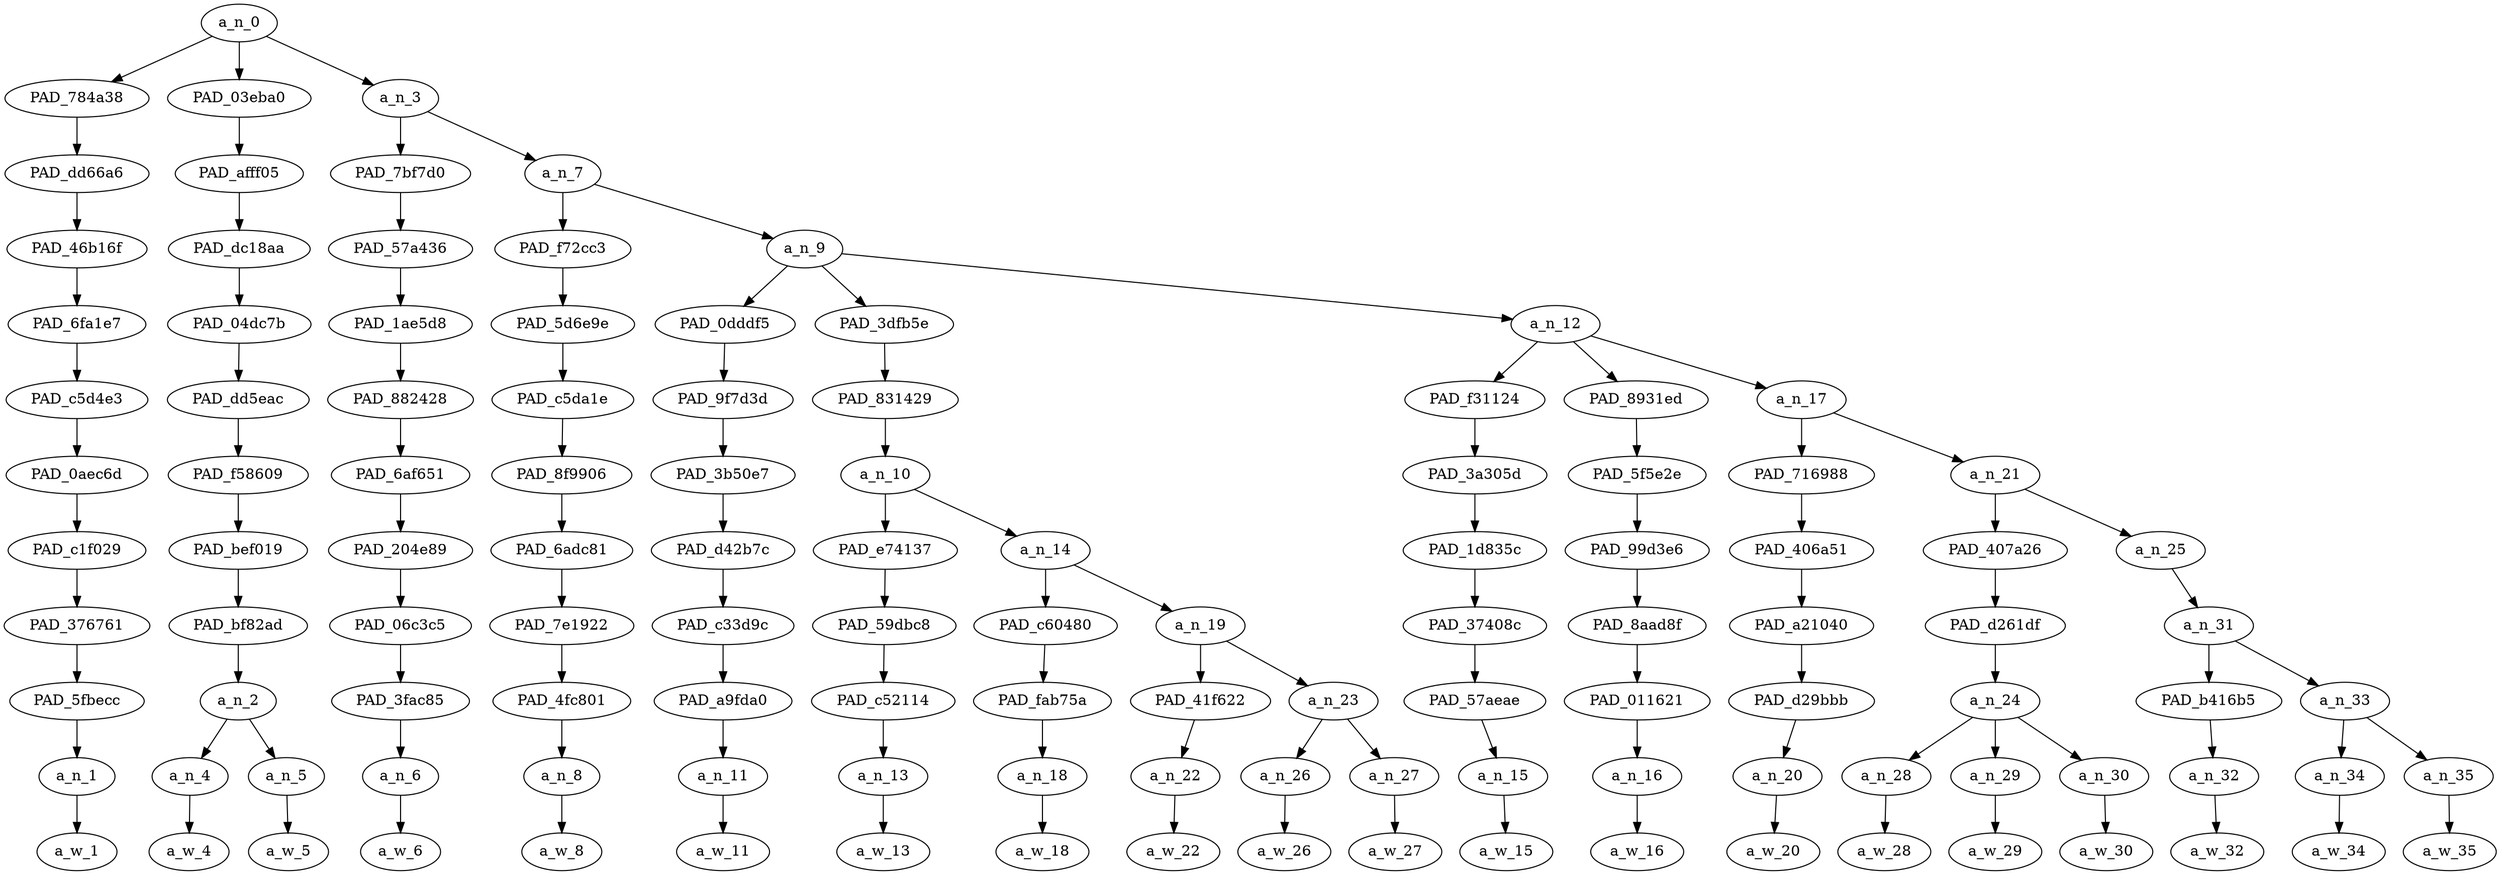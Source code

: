 strict digraph "" {
	a_n_0	[div_dir=1,
		index=0,
		level=11,
		pos="2.125,11!",
		text_span="[0, 1, 2, 3, 4, 5, 6, 7, 8, 9, 10, 11, 12, 13, 14, 15, 16, 17, 18, 19]",
		value=1.00000003];
	PAD_784a38	[div_dir=-1,
		index=0,
		level=10,
		pos="0.0,10!",
		text_span="[0]",
		value=0.03966807];
	a_n_0 -> PAD_784a38;
	PAD_03eba0	[div_dir=-1,
		index=1,
		level=10,
		pos="1.5,10!",
		text_span="[1, 2]",
		value=0.10001734];
	a_n_0 -> PAD_03eba0;
	a_n_3	[div_dir=1,
		index=2,
		level=10,
		pos="4.875,10!",
		text_span="[3, 4, 5, 6, 7, 8, 9, 10, 11, 12, 13, 14, 15, 16, 17, 18, 19]",
		value=0.86004135];
	a_n_0 -> a_n_3;
	PAD_dd66a6	[div_dir=-1,
		index=0,
		level=9,
		pos="0.0,9!",
		text_span="[0]",
		value=0.03966807];
	PAD_784a38 -> PAD_dd66a6;
	PAD_46b16f	[div_dir=-1,
		index=0,
		level=8,
		pos="0.0,8!",
		text_span="[0]",
		value=0.03966807];
	PAD_dd66a6 -> PAD_46b16f;
	PAD_6fa1e7	[div_dir=-1,
		index=0,
		level=7,
		pos="0.0,7!",
		text_span="[0]",
		value=0.03966807];
	PAD_46b16f -> PAD_6fa1e7;
	PAD_c5d4e3	[div_dir=-1,
		index=0,
		level=6,
		pos="0.0,6!",
		text_span="[0]",
		value=0.03966807];
	PAD_6fa1e7 -> PAD_c5d4e3;
	PAD_0aec6d	[div_dir=-1,
		index=0,
		level=5,
		pos="0.0,5!",
		text_span="[0]",
		value=0.03966807];
	PAD_c5d4e3 -> PAD_0aec6d;
	PAD_c1f029	[div_dir=-1,
		index=0,
		level=4,
		pos="0.0,4!",
		text_span="[0]",
		value=0.03966807];
	PAD_0aec6d -> PAD_c1f029;
	PAD_376761	[div_dir=-1,
		index=0,
		level=3,
		pos="0.0,3!",
		text_span="[0]",
		value=0.03966807];
	PAD_c1f029 -> PAD_376761;
	PAD_5fbecc	[div_dir=-1,
		index=0,
		level=2,
		pos="0.0,2!",
		text_span="[0]",
		value=0.03966807];
	PAD_376761 -> PAD_5fbecc;
	a_n_1	[div_dir=-1,
		index=0,
		level=1,
		pos="0.0,1!",
		text_span="[0]",
		value=0.03966807];
	PAD_5fbecc -> a_n_1;
	a_w_1	[div_dir=0,
		index=0,
		level=0,
		pos="0,0!",
		text_span="[0]",
		value="<user>"];
	a_n_1 -> a_w_1;
	PAD_afff05	[div_dir=-1,
		index=1,
		level=9,
		pos="1.5,9!",
		text_span="[1, 2]",
		value=0.10001734];
	PAD_03eba0 -> PAD_afff05;
	PAD_dc18aa	[div_dir=-1,
		index=1,
		level=8,
		pos="1.5,8!",
		text_span="[1, 2]",
		value=0.10001734];
	PAD_afff05 -> PAD_dc18aa;
	PAD_04dc7b	[div_dir=-1,
		index=1,
		level=7,
		pos="1.5,7!",
		text_span="[1, 2]",
		value=0.10001734];
	PAD_dc18aa -> PAD_04dc7b;
	PAD_dd5eac	[div_dir=-1,
		index=1,
		level=6,
		pos="1.5,6!",
		text_span="[1, 2]",
		value=0.10001734];
	PAD_04dc7b -> PAD_dd5eac;
	PAD_f58609	[div_dir=-1,
		index=1,
		level=5,
		pos="1.5,5!",
		text_span="[1, 2]",
		value=0.10001734];
	PAD_dd5eac -> PAD_f58609;
	PAD_bef019	[div_dir=-1,
		index=1,
		level=4,
		pos="1.5,4!",
		text_span="[1, 2]",
		value=0.10001734];
	PAD_f58609 -> PAD_bef019;
	PAD_bf82ad	[div_dir=-1,
		index=1,
		level=3,
		pos="1.5,3!",
		text_span="[1, 2]",
		value=0.10001734];
	PAD_bef019 -> PAD_bf82ad;
	a_n_2	[div_dir=-1,
		index=1,
		level=2,
		pos="1.5,2!",
		text_span="[1, 2]",
		value=0.10001734];
	PAD_bf82ad -> a_n_2;
	a_n_4	[div_dir=-1,
		index=1,
		level=1,
		pos="1.0,1!",
		text_span="[1]",
		value=0.04910982];
	a_n_2 -> a_n_4;
	a_n_5	[div_dir=1,
		index=2,
		level=1,
		pos="2.0,1!",
		text_span="[2]",
		value=0.05063614];
	a_n_2 -> a_n_5;
	a_w_4	[div_dir=0,
		index=1,
		level=0,
		pos="1,0!",
		text_span="[1]",
		value=my];
	a_n_4 -> a_w_4;
	a_w_5	[div_dir=0,
		index=2,
		level=0,
		pos="2,0!",
		text_span="[2]",
		value=guess];
	a_n_5 -> a_w_5;
	PAD_7bf7d0	[div_dir=-1,
		index=2,
		level=9,
		pos="3.0,9!",
		text_span="[3]",
		value=0.03350921];
	a_n_3 -> PAD_7bf7d0;
	a_n_7	[div_dir=1,
		index=3,
		level=9,
		pos="6.75,9!",
		text_span="[4, 5, 6, 7, 8, 9, 10, 11, 12, 13, 14, 15, 16, 17, 18, 19]",
		value=0.82615083];
	a_n_3 -> a_n_7;
	PAD_57a436	[div_dir=-1,
		index=2,
		level=8,
		pos="3.0,8!",
		text_span="[3]",
		value=0.03350921];
	PAD_7bf7d0 -> PAD_57a436;
	PAD_1ae5d8	[div_dir=-1,
		index=2,
		level=7,
		pos="3.0,7!",
		text_span="[3]",
		value=0.03350921];
	PAD_57a436 -> PAD_1ae5d8;
	PAD_882428	[div_dir=-1,
		index=2,
		level=6,
		pos="3.0,6!",
		text_span="[3]",
		value=0.03350921];
	PAD_1ae5d8 -> PAD_882428;
	PAD_6af651	[div_dir=-1,
		index=2,
		level=5,
		pos="3.0,5!",
		text_span="[3]",
		value=0.03350921];
	PAD_882428 -> PAD_6af651;
	PAD_204e89	[div_dir=-1,
		index=2,
		level=4,
		pos="3.0,4!",
		text_span="[3]",
		value=0.03350921];
	PAD_6af651 -> PAD_204e89;
	PAD_06c3c5	[div_dir=-1,
		index=2,
		level=3,
		pos="3.0,3!",
		text_span="[3]",
		value=0.03350921];
	PAD_204e89 -> PAD_06c3c5;
	PAD_3fac85	[div_dir=-1,
		index=2,
		level=2,
		pos="3.0,2!",
		text_span="[3]",
		value=0.03350921];
	PAD_06c3c5 -> PAD_3fac85;
	a_n_6	[div_dir=-1,
		index=3,
		level=1,
		pos="3.0,1!",
		text_span="[3]",
		value=0.03350921];
	PAD_3fac85 -> a_n_6;
	a_w_6	[div_dir=0,
		index=3,
		level=0,
		pos="3,0!",
		text_span="[3]",
		value=is];
	a_n_6 -> a_w_6;
	PAD_f72cc3	[div_dir=1,
		index=3,
		level=8,
		pos="4.0,8!",
		text_span="[4]",
		value=0.02411607];
	a_n_7 -> PAD_f72cc3;
	a_n_9	[div_dir=1,
		index=4,
		level=8,
		pos="9.5,8!",
		text_span="[5, 6, 7, 8, 9, 10, 11, 12, 13, 14, 15, 16, 17, 18, 19]",
		value=0.80161441];
	a_n_7 -> a_n_9;
	PAD_5d6e9e	[div_dir=1,
		index=3,
		level=7,
		pos="4.0,7!",
		text_span="[4]",
		value=0.02411607];
	PAD_f72cc3 -> PAD_5d6e9e;
	PAD_c5da1e	[div_dir=1,
		index=3,
		level=6,
		pos="4.0,6!",
		text_span="[4]",
		value=0.02411607];
	PAD_5d6e9e -> PAD_c5da1e;
	PAD_8f9906	[div_dir=1,
		index=3,
		level=5,
		pos="4.0,5!",
		text_span="[4]",
		value=0.02411607];
	PAD_c5da1e -> PAD_8f9906;
	PAD_6adc81	[div_dir=1,
		index=3,
		level=4,
		pos="4.0,4!",
		text_span="[4]",
		value=0.02411607];
	PAD_8f9906 -> PAD_6adc81;
	PAD_7e1922	[div_dir=1,
		index=3,
		level=3,
		pos="4.0,3!",
		text_span="[4]",
		value=0.02411607];
	PAD_6adc81 -> PAD_7e1922;
	PAD_4fc801	[div_dir=1,
		index=3,
		level=2,
		pos="4.0,2!",
		text_span="[4]",
		value=0.02411607];
	PAD_7e1922 -> PAD_4fc801;
	a_n_8	[div_dir=1,
		index=4,
		level=1,
		pos="4.0,1!",
		text_span="[4]",
		value=0.02411607];
	PAD_4fc801 -> a_n_8;
	a_w_8	[div_dir=0,
		index=4,
		level=0,
		pos="4,0!",
		text_span="[4]",
		value=that];
	a_n_8 -> a_w_8;
	PAD_0dddf5	[div_dir=1,
		index=5,
		level=7,
		pos="10.0,7!",
		text_span="[10]",
		value=0.02891123];
	a_n_9 -> PAD_0dddf5;
	PAD_3dfb5e	[div_dir=1,
		index=4,
		level=7,
		pos="5.9375,7!",
		text_span="[5, 6, 7, 8, 9]",
		value=0.20874927];
	a_n_9 -> PAD_3dfb5e;
	a_n_12	[div_dir=1,
		index=6,
		level=7,
		pos="12.5625,7!",
		text_span="[11, 12, 13, 14, 15, 16, 17, 18, 19]",
		value=0.56352531];
	a_n_9 -> a_n_12;
	PAD_9f7d3d	[div_dir=1,
		index=5,
		level=6,
		pos="10.0,6!",
		text_span="[10]",
		value=0.02891123];
	PAD_0dddf5 -> PAD_9f7d3d;
	PAD_3b50e7	[div_dir=1,
		index=5,
		level=5,
		pos="10.0,5!",
		text_span="[10]",
		value=0.02891123];
	PAD_9f7d3d -> PAD_3b50e7;
	PAD_d42b7c	[div_dir=1,
		index=6,
		level=4,
		pos="10.0,4!",
		text_span="[10]",
		value=0.02891123];
	PAD_3b50e7 -> PAD_d42b7c;
	PAD_c33d9c	[div_dir=1,
		index=7,
		level=3,
		pos="10.0,3!",
		text_span="[10]",
		value=0.02891123];
	PAD_d42b7c -> PAD_c33d9c;
	PAD_a9fda0	[div_dir=1,
		index=8,
		level=2,
		pos="10.0,2!",
		text_span="[10]",
		value=0.02891123];
	PAD_c33d9c -> PAD_a9fda0;
	a_n_11	[div_dir=1,
		index=10,
		level=1,
		pos="10.0,1!",
		text_span="[10]",
		value=0.02891123];
	PAD_a9fda0 -> a_n_11;
	a_w_11	[div_dir=0,
		index=10,
		level=0,
		pos="10,0!",
		text_span="[10]",
		value=she1];
	a_n_11 -> a_w_11;
	PAD_831429	[div_dir=1,
		index=4,
		level=6,
		pos="5.9375,6!",
		text_span="[5, 6, 7, 8, 9]",
		value=0.20874927];
	PAD_3dfb5e -> PAD_831429;
	a_n_10	[div_dir=1,
		index=4,
		level=5,
		pos="5.9375,5!",
		text_span="[5, 6, 7, 8, 9]",
		value=0.20874927];
	PAD_831429 -> a_n_10;
	PAD_e74137	[div_dir=1,
		index=4,
		level=4,
		pos="5.0,4!",
		text_span="[5]",
		value=0.02396744];
	a_n_10 -> PAD_e74137;
	a_n_14	[div_dir=1,
		index=5,
		level=4,
		pos="6.875,4!",
		text_span="[6, 7, 8, 9]",
		value=0.18459237];
	a_n_10 -> a_n_14;
	PAD_59dbc8	[div_dir=1,
		index=4,
		level=3,
		pos="5.0,3!",
		text_span="[5]",
		value=0.02396744];
	PAD_e74137 -> PAD_59dbc8;
	PAD_c52114	[div_dir=1,
		index=4,
		level=2,
		pos="5.0,2!",
		text_span="[5]",
		value=0.02396744];
	PAD_59dbc8 -> PAD_c52114;
	a_n_13	[div_dir=1,
		index=5,
		level=1,
		pos="5.0,1!",
		text_span="[5]",
		value=0.02396744];
	PAD_c52114 -> a_n_13;
	a_w_13	[div_dir=0,
		index=5,
		level=0,
		pos="5,0!",
		text_span="[5]",
		value=if];
	a_n_13 -> a_w_13;
	PAD_c60480	[div_dir=1,
		index=5,
		level=3,
		pos="6.0,3!",
		text_span="[6]",
		value=0.02702109];
	a_n_14 -> PAD_c60480;
	a_n_19	[div_dir=1,
		index=6,
		level=3,
		pos="7.75,3!",
		text_span="[7, 8, 9]",
		value=0.15737956];
	a_n_14 -> a_n_19;
	PAD_fab75a	[div_dir=1,
		index=5,
		level=2,
		pos="6.0,2!",
		text_span="[6]",
		value=0.02702109];
	PAD_c60480 -> PAD_fab75a;
	a_n_18	[div_dir=1,
		index=6,
		level=1,
		pos="6.0,1!",
		text_span="[6]",
		value=0.02702109];
	PAD_fab75a -> a_n_18;
	a_w_18	[div_dir=0,
		index=6,
		level=0,
		pos="6,0!",
		text_span="[6]",
		value=she];
	a_n_18 -> a_w_18;
	PAD_41f622	[div_dir=1,
		index=6,
		level=2,
		pos="7.0,2!",
		text_span="[7]",
		value=0.02593275];
	a_n_19 -> PAD_41f622;
	a_n_23	[div_dir=1,
		index=7,
		level=2,
		pos="8.5,2!",
		text_span="[8, 9]",
		value=0.13128337];
	a_n_19 -> a_n_23;
	a_n_22	[div_dir=1,
		index=7,
		level=1,
		pos="7.0,1!",
		text_span="[7]",
		value=0.02593275];
	PAD_41f622 -> a_n_22;
	a_w_22	[div_dir=0,
		index=7,
		level=0,
		pos="7,0!",
		text_span="[7]",
		value=did];
	a_n_22 -> a_w_22;
	a_n_26	[div_dir=1,
		index=8,
		level=1,
		pos="8.0,1!",
		text_span="[8]",
		value=0.04173825];
	a_n_23 -> a_n_26;
	a_n_27	[div_dir=-1,
		index=9,
		level=1,
		pos="9.0,1!",
		text_span="[9]",
		value=0.08936738];
	a_n_23 -> a_n_27;
	a_w_26	[div_dir=0,
		index=8,
		level=0,
		pos="8,0!",
		text_span="[8]",
		value=get];
	a_n_26 -> a_w_26;
	a_w_27	[div_dir=0,
		index=9,
		level=0,
		pos="9,0!",
		text_span="[9]",
		value=raped];
	a_n_27 -> a_w_27;
	PAD_f31124	[div_dir=1,
		index=6,
		level=6,
		pos="11.0,6!",
		text_span="[11]",
		value=0.02998183];
	a_n_12 -> PAD_f31124;
	PAD_8931ed	[div_dir=1,
		index=7,
		level=6,
		pos="12.0,6!",
		text_span="[12]",
		value=0.03079723];
	a_n_12 -> PAD_8931ed;
	a_n_17	[div_dir=1,
		index=8,
		level=6,
		pos="14.6875,6!",
		text_span="[13, 14, 15, 16, 17, 18, 19]",
		value=0.50234719];
	a_n_12 -> a_n_17;
	PAD_3a305d	[div_dir=1,
		index=6,
		level=5,
		pos="11.0,5!",
		text_span="[11]",
		value=0.02998183];
	PAD_f31124 -> PAD_3a305d;
	PAD_1d835c	[div_dir=1,
		index=7,
		level=4,
		pos="11.0,4!",
		text_span="[11]",
		value=0.02998183];
	PAD_3a305d -> PAD_1d835c;
	PAD_37408c	[div_dir=1,
		index=8,
		level=3,
		pos="11.0,3!",
		text_span="[11]",
		value=0.02998183];
	PAD_1d835c -> PAD_37408c;
	PAD_57aeae	[div_dir=1,
		index=9,
		level=2,
		pos="11.0,2!",
		text_span="[11]",
		value=0.02998183];
	PAD_37408c -> PAD_57aeae;
	a_n_15	[div_dir=1,
		index=11,
		level=1,
		pos="11.0,1!",
		text_span="[11]",
		value=0.02998183];
	PAD_57aeae -> a_n_15;
	a_w_15	[div_dir=0,
		index=11,
		level=0,
		pos="11,0!",
		text_span="[11]",
		value=would];
	a_n_15 -> a_w_15;
	PAD_5f5e2e	[div_dir=1,
		index=7,
		level=5,
		pos="12.0,5!",
		text_span="[12]",
		value=0.03079723];
	PAD_8931ed -> PAD_5f5e2e;
	PAD_99d3e6	[div_dir=1,
		index=8,
		level=4,
		pos="12.0,4!",
		text_span="[12]",
		value=0.03079723];
	PAD_5f5e2e -> PAD_99d3e6;
	PAD_8aad8f	[div_dir=1,
		index=9,
		level=3,
		pos="12.0,3!",
		text_span="[12]",
		value=0.03079723];
	PAD_99d3e6 -> PAD_8aad8f;
	PAD_011621	[div_dir=1,
		index=10,
		level=2,
		pos="12.0,2!",
		text_span="[12]",
		value=0.03079723];
	PAD_8aad8f -> PAD_011621;
	a_n_16	[div_dir=1,
		index=12,
		level=1,
		pos="12.0,1!",
		text_span="[12]",
		value=0.03079723];
	PAD_011621 -> a_n_16;
	a_w_16	[div_dir=0,
		index=12,
		level=0,
		pos="12,0!",
		text_span="[12]",
		value=not];
	a_n_16 -> a_w_16;
	PAD_716988	[div_dir=-1,
		index=8,
		level=5,
		pos="13.0,5!",
		text_span="[13]",
		value=0.06479556];
	a_n_17 -> PAD_716988;
	a_n_21	[div_dir=1,
		index=9,
		level=5,
		pos="16.375,5!",
		text_span="[14, 15, 16, 17, 18, 19]",
		value=0.43718348];
	a_n_17 -> a_n_21;
	PAD_406a51	[div_dir=-1,
		index=9,
		level=4,
		pos="13.0,4!",
		text_span="[13]",
		value=0.06479556];
	PAD_716988 -> PAD_406a51;
	PAD_a21040	[div_dir=-1,
		index=10,
		level=3,
		pos="13.0,3!",
		text_span="[13]",
		value=0.06479556];
	PAD_406a51 -> PAD_a21040;
	PAD_d29bbb	[div_dir=-1,
		index=11,
		level=2,
		pos="13.0,2!",
		text_span="[13]",
		value=0.06479556];
	PAD_a21040 -> PAD_d29bbb;
	a_n_20	[div_dir=-1,
		index=13,
		level=1,
		pos="13.0,1!",
		text_span="[13]",
		value=0.06479556];
	PAD_d29bbb -> a_n_20;
	a_w_20	[div_dir=0,
		index=13,
		level=0,
		pos="13,0!",
		text_span="[13]",
		value=murder];
	a_n_20 -> a_w_20;
	PAD_407a26	[div_dir=1,
		index=10,
		level=4,
		pos="15.0,4!",
		text_span="[14, 15, 16]",
		value=0.26107690];
	a_n_21 -> PAD_407a26;
	a_n_25	[div_dir=-1,
		index=11,
		level=4,
		pos="17.75,4!",
		text_span="[17, 18, 19]",
		value=0.17570576];
	a_n_21 -> a_n_25;
	PAD_d261df	[div_dir=1,
		index=11,
		level=3,
		pos="15.0,3!",
		text_span="[14, 15, 16]",
		value=0.26107690];
	PAD_407a26 -> PAD_d261df;
	a_n_24	[div_dir=1,
		index=12,
		level=2,
		pos="15.0,2!",
		text_span="[14, 15, 16]",
		value=0.26107690];
	PAD_d261df -> a_n_24;
	a_n_28	[div_dir=1,
		index=14,
		level=1,
		pos="14.0,1!",
		text_span="[14]",
		value=0.04791141];
	a_n_24 -> a_n_28;
	a_n_29	[div_dir=1,
		index=15,
		level=1,
		pos="15.0,1!",
		text_span="[15]",
		value=0.08410994];
	a_n_24 -> a_n_29;
	a_n_30	[div_dir=1,
		index=16,
		level=1,
		pos="16.0,1!",
		text_span="[16]",
		value=0.12821304];
	a_n_24 -> a_n_30;
	a_w_28	[div_dir=0,
		index=14,
		level=0,
		pos="14,0!",
		text_span="[14]",
		value=the];
	a_n_28 -> a_w_28;
	a_w_29	[div_dir=0,
		index=15,
		level=0,
		pos="15,0!",
		text_span="[15]",
		value=innocent];
	a_n_29 -> a_w_29;
	a_w_30	[div_dir=0,
		index=16,
		level=0,
		pos="16,0!",
		text_span="[16]",
		value=baby];
	a_n_30 -> a_w_30;
	a_n_31	[div_dir=-1,
		index=12,
		level=3,
		pos="17.75,3!",
		text_span="[17, 18, 19]",
		value=0.17544162];
	a_n_25 -> a_n_31;
	PAD_b416b5	[div_dir=-1,
		index=13,
		level=2,
		pos="17.0,2!",
		text_span="[17]",
		value=0.08513462];
	a_n_31 -> PAD_b416b5;
	a_n_33	[div_dir=-1,
		index=14,
		level=2,
		pos="18.5,2!",
		text_span="[18, 19]",
		value=0.09004286];
	a_n_31 -> a_n_33;
	a_n_32	[div_dir=-1,
		index=17,
		level=1,
		pos="17.0,1!",
		text_span="[17]",
		value=0.08513462];
	PAD_b416b5 -> a_n_32;
	a_w_32	[div_dir=0,
		index=17,
		level=0,
		pos="17,0!",
		text_span="[17]",
		value=many];
	a_n_32 -> a_w_32;
	a_n_34	[div_dir=-1,
		index=18,
		level=1,
		pos="18.0,1!",
		text_span="[18]",
		value=0.04913477];
	a_n_33 -> a_n_34;
	a_n_35	[div_dir=1,
		index=19,
		level=1,
		pos="19.0,1!",
		text_span="[19]",
		value=0.04082790];
	a_n_33 -> a_n_35;
	a_w_34	[div_dir=0,
		index=18,
		level=0,
		pos="18,0!",
		text_span="[18]",
		value=do];
	a_n_34 -> a_w_34;
	a_w_35	[div_dir=0,
		index=19,
		level=0,
		pos="19,0!",
		text_span="[19]",
		value=not1];
	a_n_35 -> a_w_35;
}
